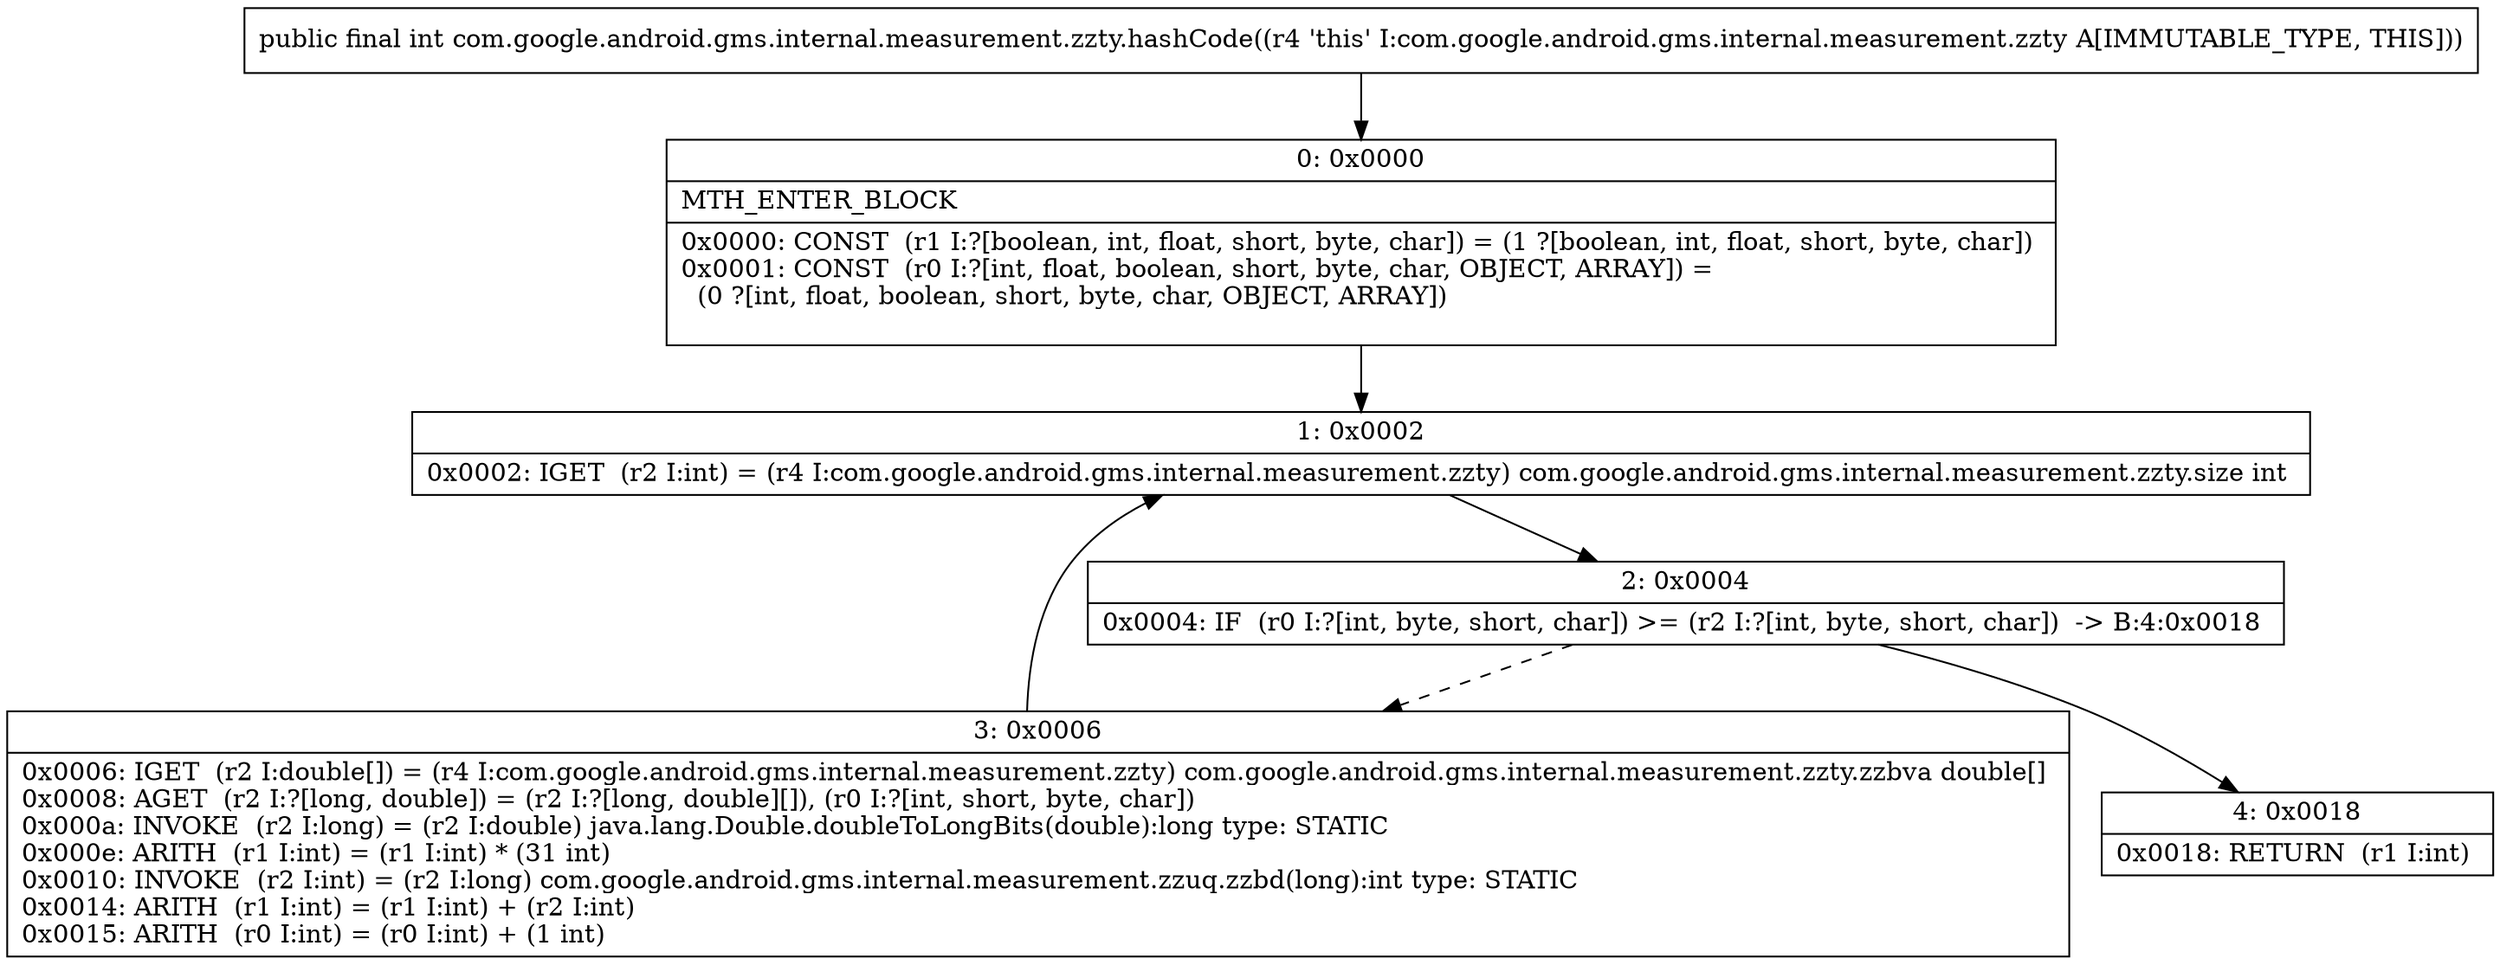 digraph "CFG forcom.google.android.gms.internal.measurement.zzty.hashCode()I" {
Node_0 [shape=record,label="{0\:\ 0x0000|MTH_ENTER_BLOCK\l|0x0000: CONST  (r1 I:?[boolean, int, float, short, byte, char]) = (1 ?[boolean, int, float, short, byte, char]) \l0x0001: CONST  (r0 I:?[int, float, boolean, short, byte, char, OBJECT, ARRAY]) = \l  (0 ?[int, float, boolean, short, byte, char, OBJECT, ARRAY])\l \l}"];
Node_1 [shape=record,label="{1\:\ 0x0002|0x0002: IGET  (r2 I:int) = (r4 I:com.google.android.gms.internal.measurement.zzty) com.google.android.gms.internal.measurement.zzty.size int \l}"];
Node_2 [shape=record,label="{2\:\ 0x0004|0x0004: IF  (r0 I:?[int, byte, short, char]) \>= (r2 I:?[int, byte, short, char])  \-\> B:4:0x0018 \l}"];
Node_3 [shape=record,label="{3\:\ 0x0006|0x0006: IGET  (r2 I:double[]) = (r4 I:com.google.android.gms.internal.measurement.zzty) com.google.android.gms.internal.measurement.zzty.zzbva double[] \l0x0008: AGET  (r2 I:?[long, double]) = (r2 I:?[long, double][]), (r0 I:?[int, short, byte, char]) \l0x000a: INVOKE  (r2 I:long) = (r2 I:double) java.lang.Double.doubleToLongBits(double):long type: STATIC \l0x000e: ARITH  (r1 I:int) = (r1 I:int) * (31 int) \l0x0010: INVOKE  (r2 I:int) = (r2 I:long) com.google.android.gms.internal.measurement.zzuq.zzbd(long):int type: STATIC \l0x0014: ARITH  (r1 I:int) = (r1 I:int) + (r2 I:int) \l0x0015: ARITH  (r0 I:int) = (r0 I:int) + (1 int) \l}"];
Node_4 [shape=record,label="{4\:\ 0x0018|0x0018: RETURN  (r1 I:int) \l}"];
MethodNode[shape=record,label="{public final int com.google.android.gms.internal.measurement.zzty.hashCode((r4 'this' I:com.google.android.gms.internal.measurement.zzty A[IMMUTABLE_TYPE, THIS])) }"];
MethodNode -> Node_0;
Node_0 -> Node_1;
Node_1 -> Node_2;
Node_2 -> Node_3[style=dashed];
Node_2 -> Node_4;
Node_3 -> Node_1;
}

